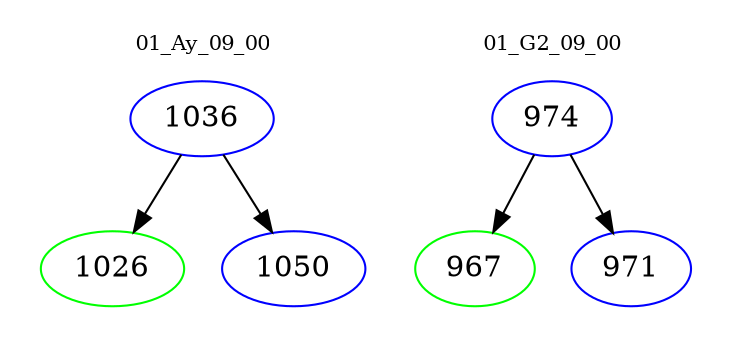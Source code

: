 digraph{
subgraph cluster_0 {
color = white
label = "01_Ay_09_00";
fontsize=10;
T0_1036 [label="1036", color="blue"]
T0_1036 -> T0_1026 [color="black"]
T0_1026 [label="1026", color="green"]
T0_1036 -> T0_1050 [color="black"]
T0_1050 [label="1050", color="blue"]
}
subgraph cluster_1 {
color = white
label = "01_G2_09_00";
fontsize=10;
T1_974 [label="974", color="blue"]
T1_974 -> T1_967 [color="black"]
T1_967 [label="967", color="green"]
T1_974 -> T1_971 [color="black"]
T1_971 [label="971", color="blue"]
}
}
